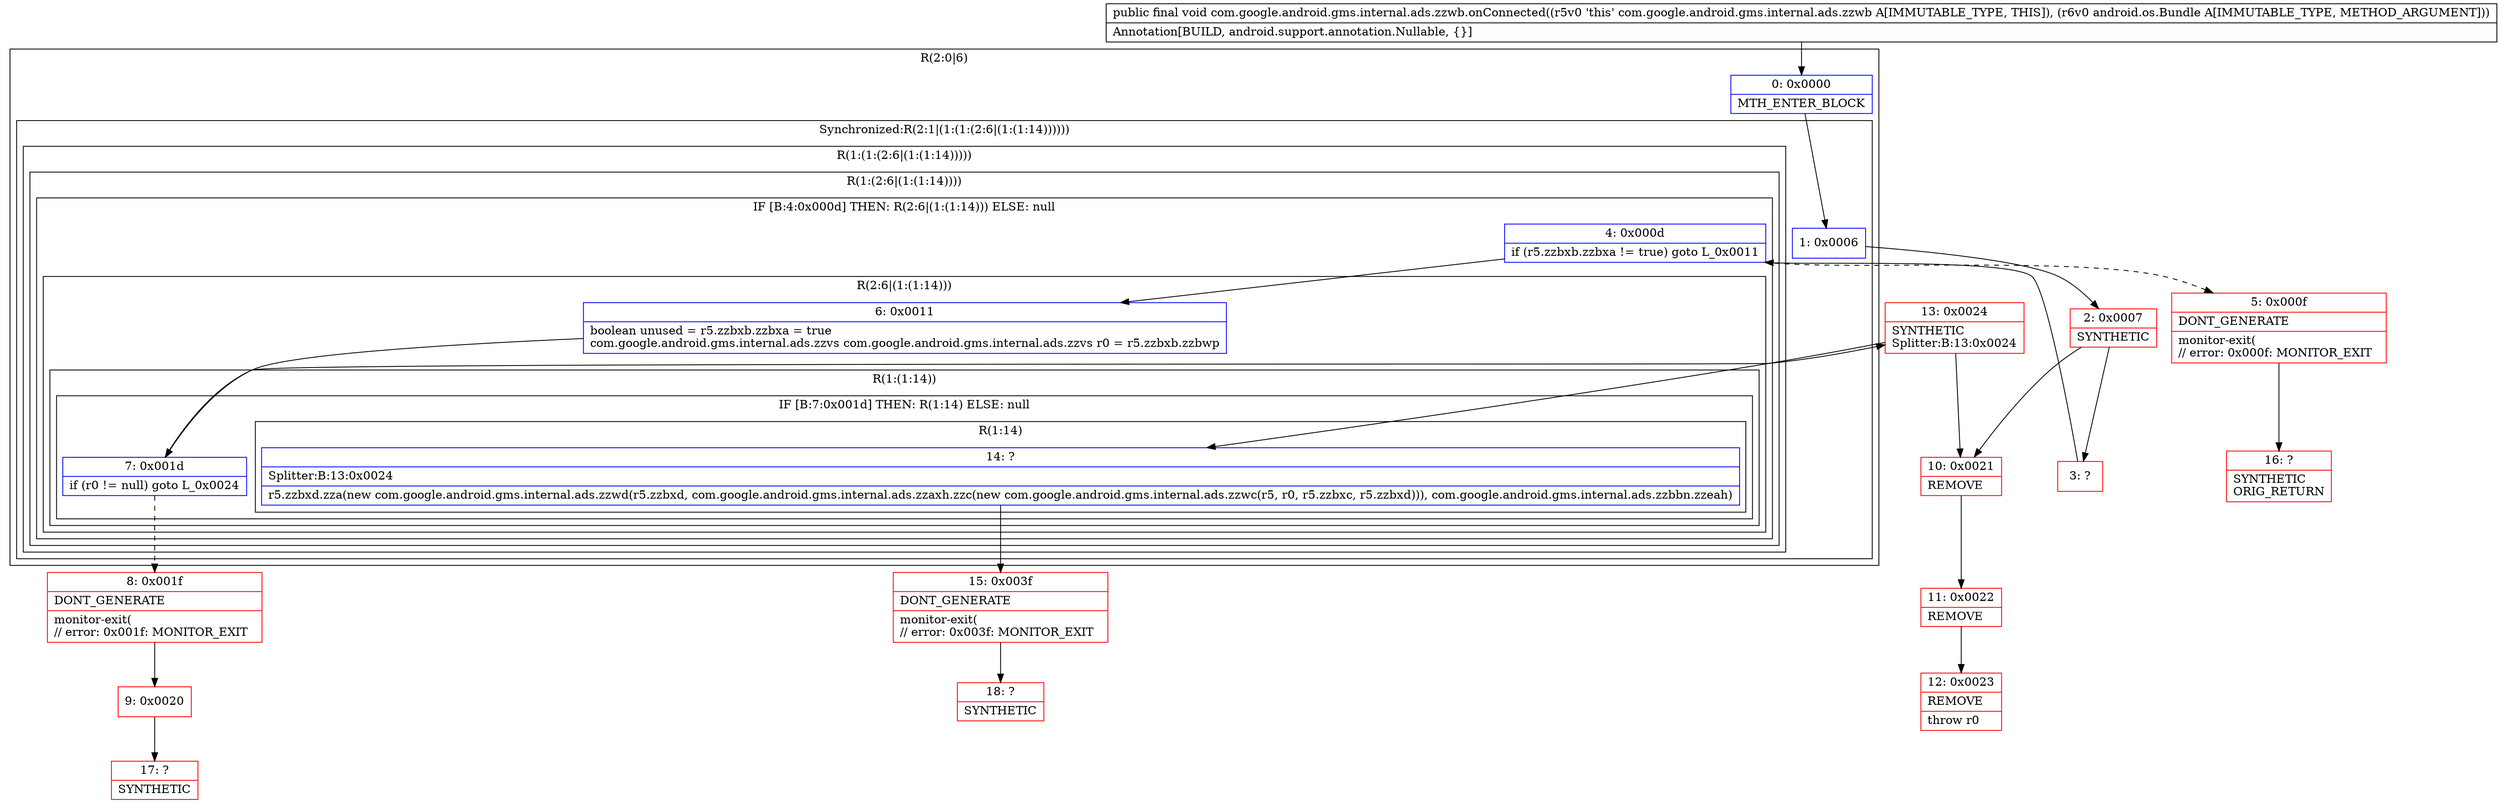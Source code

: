 digraph "CFG forcom.google.android.gms.internal.ads.zzwb.onConnected(Landroid\/os\/Bundle;)V" {
subgraph cluster_Region_1151652870 {
label = "R(2:0|6)";
node [shape=record,color=blue];
Node_0 [shape=record,label="{0\:\ 0x0000|MTH_ENTER_BLOCK\l}"];
subgraph cluster_SynchronizedRegion_1461099703 {
label = "Synchronized:R(2:1|(1:(1:(2:6|(1:(1:14))))))";
node [shape=record,color=blue];
Node_1 [shape=record,label="{1\:\ 0x0006}"];
subgraph cluster_Region_452534843 {
label = "R(1:(1:(2:6|(1:(1:14)))))";
node [shape=record,color=blue];
subgraph cluster_Region_682336038 {
label = "R(1:(2:6|(1:(1:14))))";
node [shape=record,color=blue];
subgraph cluster_IfRegion_1254976209 {
label = "IF [B:4:0x000d] THEN: R(2:6|(1:(1:14))) ELSE: null";
node [shape=record,color=blue];
Node_4 [shape=record,label="{4\:\ 0x000d|if (r5.zzbxb.zzbxa != true) goto L_0x0011\l}"];
subgraph cluster_Region_893173043 {
label = "R(2:6|(1:(1:14)))";
node [shape=record,color=blue];
Node_6 [shape=record,label="{6\:\ 0x0011|boolean unused = r5.zzbxb.zzbxa = true\lcom.google.android.gms.internal.ads.zzvs com.google.android.gms.internal.ads.zzvs r0 = r5.zzbxb.zzbwp\l}"];
subgraph cluster_Region_694002715 {
label = "R(1:(1:14))";
node [shape=record,color=blue];
subgraph cluster_IfRegion_335024995 {
label = "IF [B:7:0x001d] THEN: R(1:14) ELSE: null";
node [shape=record,color=blue];
Node_7 [shape=record,label="{7\:\ 0x001d|if (r0 != null) goto L_0x0024\l}"];
subgraph cluster_Region_1227571524 {
label = "R(1:14)";
node [shape=record,color=blue];
Node_14 [shape=record,label="{14\:\ ?|Splitter:B:13:0x0024\l|r5.zzbxd.zza(new com.google.android.gms.internal.ads.zzwd(r5.zzbxd, com.google.android.gms.internal.ads.zzaxh.zzc(new com.google.android.gms.internal.ads.zzwc(r5, r0, r5.zzbxc, r5.zzbxd))), com.google.android.gms.internal.ads.zzbbn.zzeah)\l}"];
}
}
}
}
}
}
}
}
}
Node_2 [shape=record,color=red,label="{2\:\ 0x0007|SYNTHETIC\l}"];
Node_3 [shape=record,color=red,label="{3\:\ ?}"];
Node_5 [shape=record,color=red,label="{5\:\ 0x000f|DONT_GENERATE\l|monitor\-exit(\l\/\/ error: 0x000f: MONITOR_EXIT  \l}"];
Node_8 [shape=record,color=red,label="{8\:\ 0x001f|DONT_GENERATE\l|monitor\-exit(\l\/\/ error: 0x001f: MONITOR_EXIT  \l}"];
Node_9 [shape=record,color=red,label="{9\:\ 0x0020}"];
Node_10 [shape=record,color=red,label="{10\:\ 0x0021|REMOVE\l}"];
Node_11 [shape=record,color=red,label="{11\:\ 0x0022|REMOVE\l}"];
Node_12 [shape=record,color=red,label="{12\:\ 0x0023|REMOVE\l|throw r0\l}"];
Node_13 [shape=record,color=red,label="{13\:\ 0x0024|SYNTHETIC\lSplitter:B:13:0x0024\l}"];
Node_15 [shape=record,color=red,label="{15\:\ 0x003f|DONT_GENERATE\l|monitor\-exit(\l\/\/ error: 0x003f: MONITOR_EXIT  \l}"];
Node_16 [shape=record,color=red,label="{16\:\ ?|SYNTHETIC\lORIG_RETURN\l}"];
Node_17 [shape=record,color=red,label="{17\:\ ?|SYNTHETIC\l}"];
Node_18 [shape=record,color=red,label="{18\:\ ?|SYNTHETIC\l}"];
MethodNode[shape=record,label="{public final void com.google.android.gms.internal.ads.zzwb.onConnected((r5v0 'this' com.google.android.gms.internal.ads.zzwb A[IMMUTABLE_TYPE, THIS]), (r6v0 android.os.Bundle A[IMMUTABLE_TYPE, METHOD_ARGUMENT]))  | Annotation[BUILD, android.support.annotation.Nullable, \{\}]\l}"];
MethodNode -> Node_0;
Node_0 -> Node_1;
Node_1 -> Node_2;
Node_4 -> Node_5[style=dashed];
Node_4 -> Node_6;
Node_6 -> Node_7;
Node_7 -> Node_8[style=dashed];
Node_7 -> Node_13;
Node_14 -> Node_15;
Node_2 -> Node_3;
Node_2 -> Node_10;
Node_3 -> Node_4;
Node_5 -> Node_16;
Node_8 -> Node_9;
Node_9 -> Node_17;
Node_10 -> Node_11;
Node_11 -> Node_12;
Node_13 -> Node_14;
Node_13 -> Node_10;
Node_15 -> Node_18;
}

